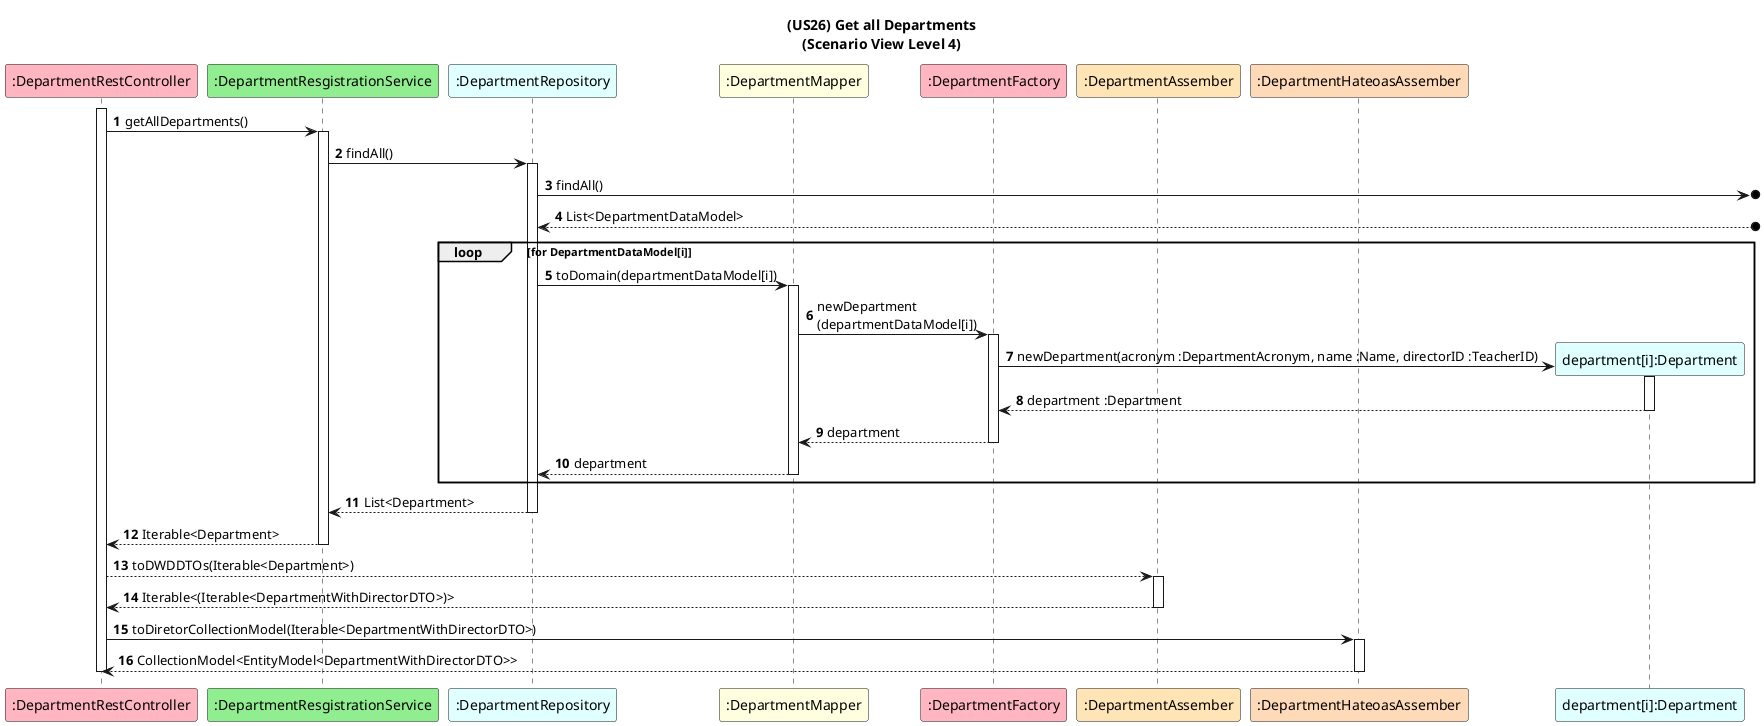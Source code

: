 @startuml

title (US26) Get all Departments\n(Scenario View Level 4)

autonumber

participant ":DepartmentRestController" as C #lightpink
participant ":DepartmentResgistrationService" as DS #lightgreen
participant ":DepartmentRepository" as DPR #lightcyan
participant ":DepartmentMapper" as M #lightyellow
participant ":DepartmentFactory" as F #lightpink
participant ":DepartmentAssember" as DA #moccasin
participant ":DepartmentHateoasAssember" as DHA #peachpuff



participant "department[i]:Department" as DT #lightcyan

activate C
C -> DS ++: getAllDepartments()

DS -> DPR ++: findAll()

DPR ->o] : findAll()
DPR <--o] : List<DepartmentDataModel>

loop for DepartmentDataModel[i]
DPR -> M ++: toDomain(departmentDataModel[i])
M -> F ++: newDepartment\n(departmentDataModel[i])
F -> DT**: newDepartment(acronym :DepartmentAcronym, name :Name, directorID :TeacherID)
activate DT
DT --> F --: department :Department

F --> M --: department
M --> DPR --: department
end

DPR --> DS --: List<Department>
DS --> C --: Iterable<Department>
C --> DA ++: toDWDDTOs(Iterable<Department>)

DA --> C --: Iterable<(Iterable<DepartmentWithDirectorDTO>)>
C -> DHA ++: toDiretorCollectionModel(Iterable<DepartmentWithDirectorDTO>)
DHA --> C --: CollectionModel<EntityModel<DepartmentWithDirectorDTO>>
deactivate C
@enduml